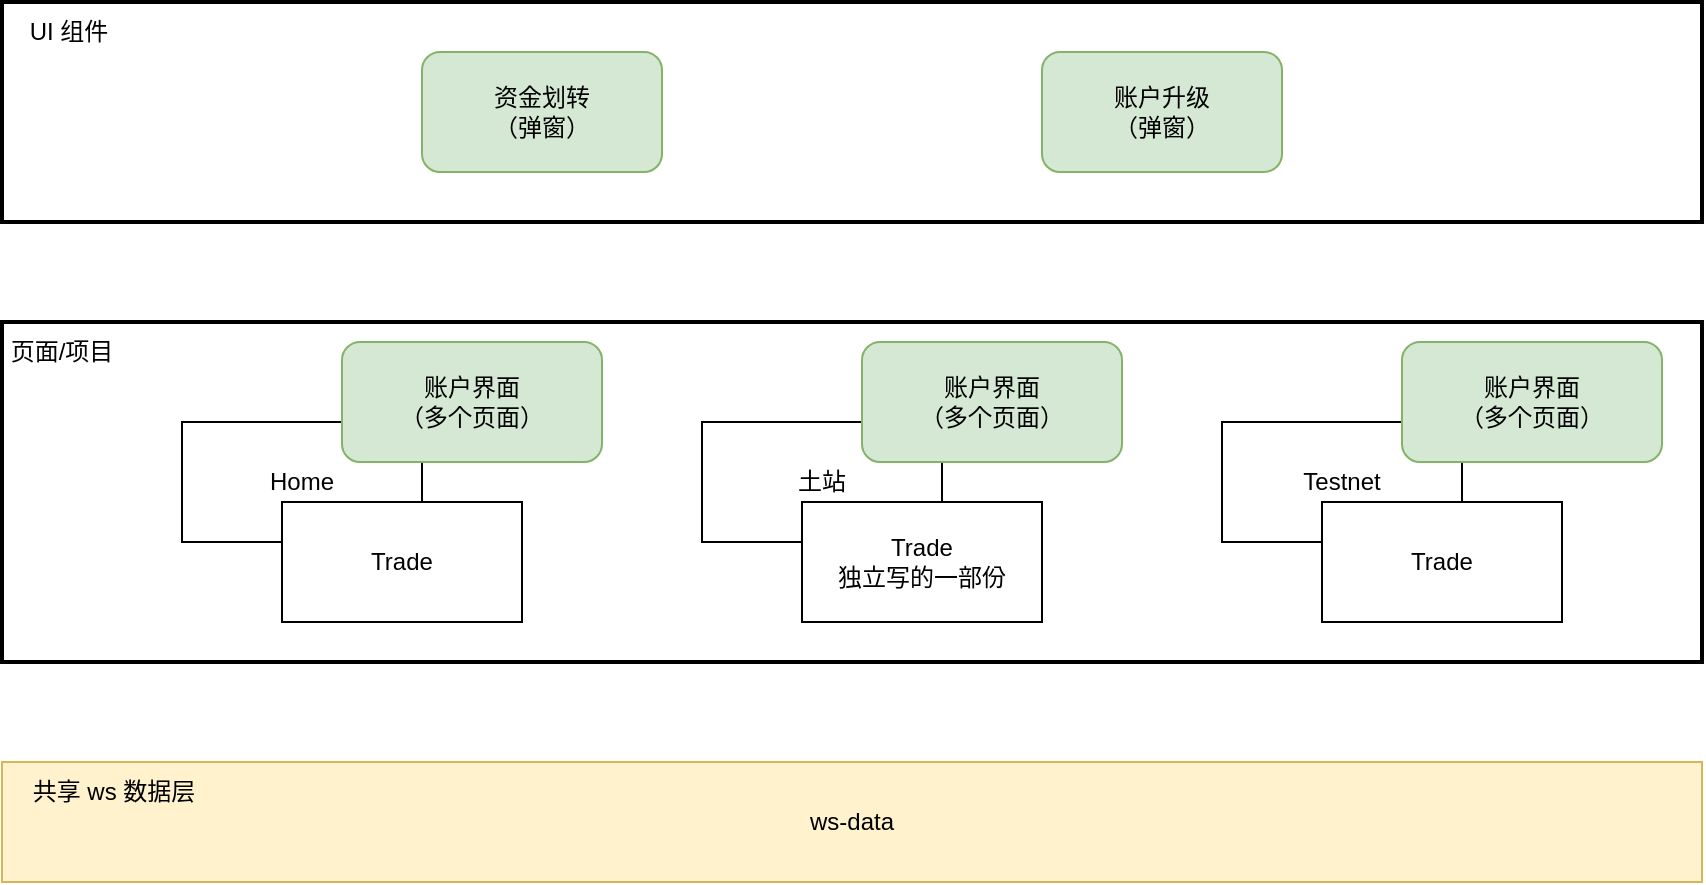 <mxfile version="21.0.8" type="github">
  <diagram name="Page-1" id="XsqB8b9VYWxZf0B4IzV1">
    <mxGraphModel dx="1910" dy="827" grid="1" gridSize="10" guides="1" tooltips="1" connect="1" arrows="1" fold="1" page="1" pageScale="1" pageWidth="827" pageHeight="1169" math="0" shadow="0">
      <root>
        <mxCell id="0" />
        <mxCell id="1" parent="0" />
        <mxCell id="VD_UxQhcJUa0Sc6m_3p2-33" value="" style="group" vertex="1" connectable="0" parent="1">
          <mxGeometry x="-50" y="210" width="850" height="170" as="geometry" />
        </mxCell>
        <mxCell id="VD_UxQhcJUa0Sc6m_3p2-29" value="" style="rounded=0;whiteSpace=wrap;html=1;strokeWidth=2;align=left;horizontal=1;" vertex="1" parent="VD_UxQhcJUa0Sc6m_3p2-33">
          <mxGeometry width="850" height="170" as="geometry" />
        </mxCell>
        <mxCell id="VD_UxQhcJUa0Sc6m_3p2-32" value="页面/项目" style="text;html=1;strokeColor=none;fillColor=none;align=center;verticalAlign=middle;whiteSpace=wrap;rounded=0;" vertex="1" parent="VD_UxQhcJUa0Sc6m_3p2-33">
          <mxGeometry width="60" height="30" as="geometry" />
        </mxCell>
        <mxCell id="VD_UxQhcJUa0Sc6m_3p2-31" value="" style="group" vertex="1" connectable="0" parent="1">
          <mxGeometry x="-50" y="50" width="850" height="110" as="geometry" />
        </mxCell>
        <mxCell id="VD_UxQhcJUa0Sc6m_3p2-26" value="" style="rounded=0;whiteSpace=wrap;html=1;strokeWidth=2;align=left;horizontal=1;" vertex="1" parent="VD_UxQhcJUa0Sc6m_3p2-31">
          <mxGeometry width="850" height="110" as="geometry" />
        </mxCell>
        <mxCell id="VD_UxQhcJUa0Sc6m_3p2-27" value="UI 组件" style="text;html=1;strokeColor=none;fillColor=none;align=center;verticalAlign=middle;whiteSpace=wrap;rounded=0;" vertex="1" parent="VD_UxQhcJUa0Sc6m_3p2-31">
          <mxGeometry width="67.105" height="30" as="geometry" />
        </mxCell>
        <mxCell id="VD_UxQhcJUa0Sc6m_3p2-14" value="资金划转&lt;br&gt;（弹窗）" style="rounded=1;whiteSpace=wrap;html=1;fillColor=#d5e8d4;strokeColor=#82b366;" vertex="1" parent="VD_UxQhcJUa0Sc6m_3p2-31">
          <mxGeometry x="210" y="25" width="120" height="60" as="geometry" />
        </mxCell>
        <mxCell id="VD_UxQhcJUa0Sc6m_3p2-15" value="账户升级&lt;br&gt;（弹窗）" style="rounded=1;whiteSpace=wrap;html=1;fillColor=#d5e8d4;strokeColor=#82b366;" vertex="1" parent="VD_UxQhcJUa0Sc6m_3p2-31">
          <mxGeometry x="520" y="25" width="120" height="60" as="geometry" />
        </mxCell>
        <mxCell id="VD_UxQhcJUa0Sc6m_3p2-2" value="Home" style="rounded=0;whiteSpace=wrap;html=1;" vertex="1" parent="1">
          <mxGeometry x="40" y="260" width="120" height="60" as="geometry" />
        </mxCell>
        <mxCell id="VD_UxQhcJUa0Sc6m_3p2-3" value="Trade" style="rounded=0;whiteSpace=wrap;html=1;" vertex="1" parent="1">
          <mxGeometry x="90" y="300" width="120" height="60" as="geometry" />
        </mxCell>
        <mxCell id="VD_UxQhcJUa0Sc6m_3p2-8" value="土站" style="rounded=0;whiteSpace=wrap;html=1;" vertex="1" parent="1">
          <mxGeometry x="300" y="260" width="120" height="60" as="geometry" />
        </mxCell>
        <mxCell id="VD_UxQhcJUa0Sc6m_3p2-9" value="Trade&lt;br style=&quot;border-color: var(--border-color);&quot;&gt;独立写的一部份" style="rounded=0;whiteSpace=wrap;html=1;" vertex="1" parent="1">
          <mxGeometry x="350" y="300" width="120" height="60" as="geometry" />
        </mxCell>
        <mxCell id="VD_UxQhcJUa0Sc6m_3p2-10" value="Testnet" style="rounded=0;whiteSpace=wrap;html=1;" vertex="1" parent="1">
          <mxGeometry x="560" y="260" width="120" height="60" as="geometry" />
        </mxCell>
        <mxCell id="VD_UxQhcJUa0Sc6m_3p2-11" value="Trade" style="rounded=0;whiteSpace=wrap;html=1;" vertex="1" parent="1">
          <mxGeometry x="610" y="300" width="120" height="60" as="geometry" />
        </mxCell>
        <mxCell id="VD_UxQhcJUa0Sc6m_3p2-16" value="账户界面&lt;br&gt;（多个页面）" style="rounded=1;whiteSpace=wrap;html=1;fillColor=#d5e8d4;strokeColor=#82b366;" vertex="1" parent="1">
          <mxGeometry x="120" y="220" width="130" height="60" as="geometry" />
        </mxCell>
        <mxCell id="VD_UxQhcJUa0Sc6m_3p2-18" value="账户界面&lt;br&gt;（多个页面）" style="rounded=1;whiteSpace=wrap;html=1;fillColor=#d5e8d4;strokeColor=#82b366;" vertex="1" parent="1">
          <mxGeometry x="380" y="220" width="130" height="60" as="geometry" />
        </mxCell>
        <mxCell id="VD_UxQhcJUa0Sc6m_3p2-19" value="账户界面&lt;br&gt;（多个页面）" style="rounded=1;whiteSpace=wrap;html=1;fillColor=#d5e8d4;strokeColor=#82b366;" vertex="1" parent="1">
          <mxGeometry x="650" y="220" width="130" height="60" as="geometry" />
        </mxCell>
        <mxCell id="VD_UxQhcJUa0Sc6m_3p2-30" value="" style="group;strokeWidth=2;perimeterSpacing=0;" vertex="1" connectable="0" parent="1">
          <mxGeometry x="-50" y="430" width="850" height="60" as="geometry" />
        </mxCell>
        <mxCell id="VD_UxQhcJUa0Sc6m_3p2-12" value="ws-data" style="rounded=0;whiteSpace=wrap;html=1;fillColor=#fff2cc;strokeColor=#d6b656;" vertex="1" parent="VD_UxQhcJUa0Sc6m_3p2-30">
          <mxGeometry width="850" height="60" as="geometry" />
        </mxCell>
        <mxCell id="VD_UxQhcJUa0Sc6m_3p2-28" value="共享 ws 数据层" style="text;html=1;strokeColor=none;fillColor=none;align=center;verticalAlign=middle;whiteSpace=wrap;rounded=0;" vertex="1" parent="VD_UxQhcJUa0Sc6m_3p2-30">
          <mxGeometry width="111.842" height="30" as="geometry" />
        </mxCell>
      </root>
    </mxGraphModel>
  </diagram>
</mxfile>
